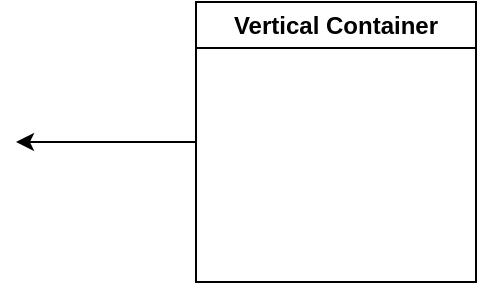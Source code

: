 <mxfile version="24.3.1" type="github">
  <diagram name="Страница — 1" id="1NuCGW4OHWaXXtDaOmb5">
    <mxGraphModel dx="2261" dy="756" grid="1" gridSize="10" guides="1" tooltips="1" connect="1" arrows="1" fold="1" page="1" pageScale="1" pageWidth="827" pageHeight="1169" math="0" shadow="0">
      <root>
        <mxCell id="0" />
        <mxCell id="1" parent="0" />
        <mxCell id="jGHx8FEXilzwyfNaYqPw-2" style="edgeStyle=orthogonalEdgeStyle;rounded=0;orthogonalLoop=1;jettySize=auto;html=1;" edge="1" parent="1" source="jGHx8FEXilzwyfNaYqPw-1">
          <mxGeometry relative="1" as="geometry">
            <mxPoint x="-30" y="150" as="targetPoint" />
          </mxGeometry>
        </mxCell>
        <mxCell id="jGHx8FEXilzwyfNaYqPw-1" value="Vertical Container" style="swimlane;whiteSpace=wrap;html=1;" vertex="1" parent="1">
          <mxGeometry x="60" y="80" width="140" height="140" as="geometry" />
        </mxCell>
      </root>
    </mxGraphModel>
  </diagram>
</mxfile>
